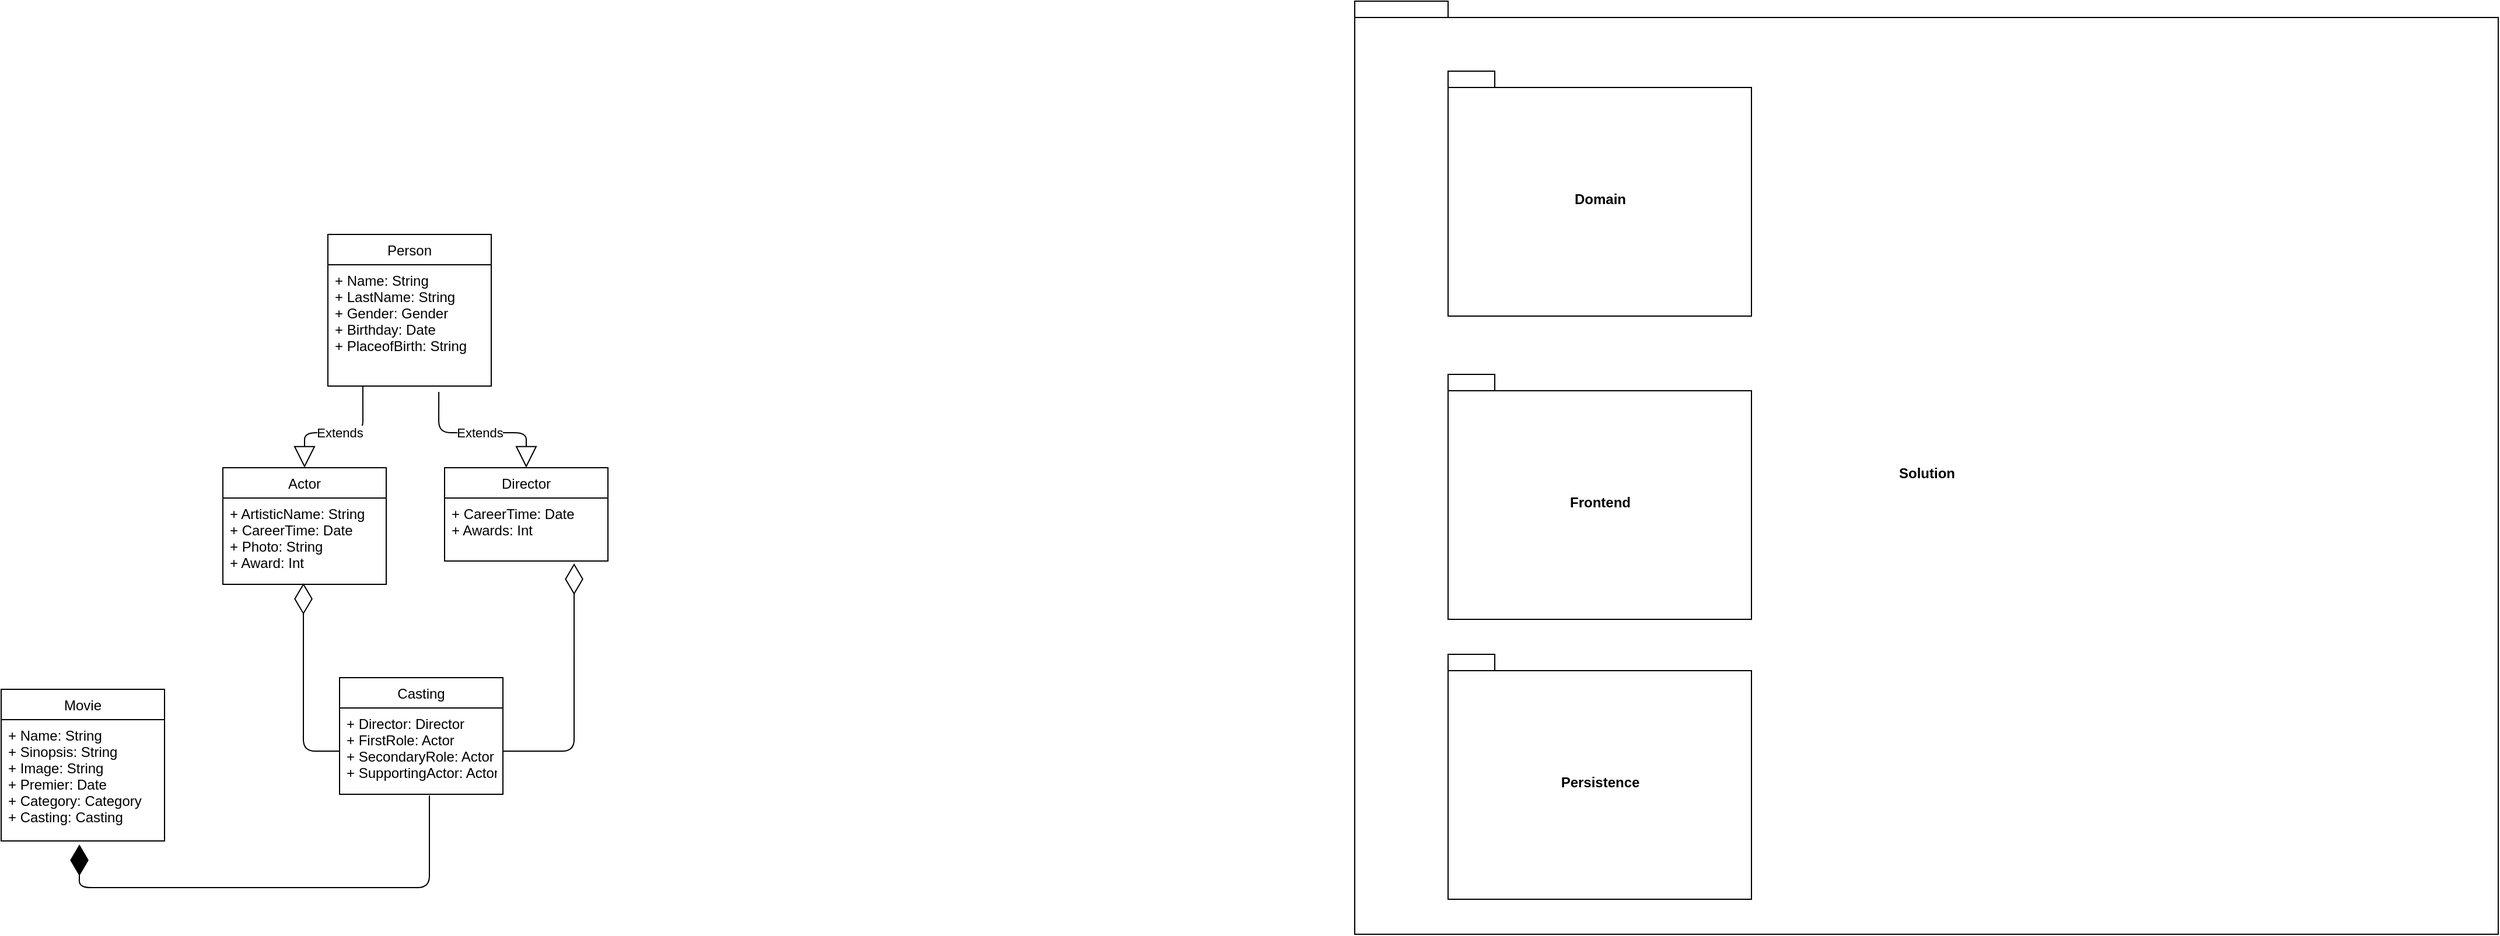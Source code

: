 <mxfile version="14.9.6" type="device"><diagram id="OhaeGkJPvXxIzyVGtWwP" name="Page-1"><mxGraphModel dx="1662" dy="816" grid="1" gridSize="10" guides="1" tooltips="1" connect="1" arrows="1" fold="1" page="1" pageScale="1" pageWidth="2336" pageHeight="1654" math="0" shadow="0"><root><mxCell id="0"/><mxCell id="1" parent="0"/><mxCell id="6mA6iYFUoaFblShMEepC-1" value="Movie" style="swimlane;fontStyle=0;childLayout=stackLayout;horizontal=1;startSize=26;fillColor=none;horizontalStack=0;resizeParent=1;resizeParentMax=0;resizeLast=0;collapsible=1;marginBottom=0;" vertex="1" parent="1"><mxGeometry x="350" y="630" width="140" height="130" as="geometry"/></mxCell><mxCell id="6mA6iYFUoaFblShMEepC-2" value="+ Name: String&#10;+ Sinopsis: String&#10;+ Image: String&#10;+ Premier: Date&#10;+ Category: Category&#10;+ Casting: Casting" style="text;strokeColor=none;fillColor=none;align=left;verticalAlign=top;spacingLeft=4;spacingRight=4;overflow=hidden;rotatable=0;points=[[0,0.5],[1,0.5]];portConstraint=eastwest;" vertex="1" parent="6mA6iYFUoaFblShMEepC-1"><mxGeometry y="26" width="140" height="104" as="geometry"/></mxCell><mxCell id="6mA6iYFUoaFblShMEepC-5" value="Person" style="swimlane;fontStyle=0;childLayout=stackLayout;horizontal=1;startSize=26;fillColor=none;horizontalStack=0;resizeParent=1;resizeParentMax=0;resizeLast=0;collapsible=1;marginBottom=0;" vertex="1" parent="1"><mxGeometry x="630" y="240" width="140" height="130" as="geometry"/></mxCell><mxCell id="6mA6iYFUoaFblShMEepC-6" value="+ Name: String&#10;+ LastName: String&#10;+ Gender: Gender&#10;+ Birthday: Date&#10;+ PlaceofBirth: String" style="text;strokeColor=none;fillColor=none;align=left;verticalAlign=top;spacingLeft=4;spacingRight=4;overflow=hidden;rotatable=0;points=[[0,0.5],[1,0.5]];portConstraint=eastwest;" vertex="1" parent="6mA6iYFUoaFblShMEepC-5"><mxGeometry y="26" width="140" height="104" as="geometry"/></mxCell><mxCell id="6mA6iYFUoaFblShMEepC-7" value="Actor" style="swimlane;fontStyle=0;childLayout=stackLayout;horizontal=1;startSize=26;fillColor=none;horizontalStack=0;resizeParent=1;resizeParentMax=0;resizeLast=0;collapsible=1;marginBottom=0;" vertex="1" parent="1"><mxGeometry x="540" y="440" width="140" height="100" as="geometry"/></mxCell><mxCell id="6mA6iYFUoaFblShMEepC-8" value="+ ArtisticName: String&#10;+ CareerTime: Date&#10;+ Photo: String&#10;+ Award: Int" style="text;strokeColor=none;fillColor=none;align=left;verticalAlign=top;spacingLeft=4;spacingRight=4;overflow=hidden;rotatable=0;points=[[0,0.5],[1,0.5]];portConstraint=eastwest;" vertex="1" parent="6mA6iYFUoaFblShMEepC-7"><mxGeometry y="26" width="140" height="74" as="geometry"/></mxCell><mxCell id="6mA6iYFUoaFblShMEepC-9" value="Director" style="swimlane;fontStyle=0;childLayout=stackLayout;horizontal=1;startSize=26;fillColor=none;horizontalStack=0;resizeParent=1;resizeParentMax=0;resizeLast=0;collapsible=1;marginBottom=0;" vertex="1" parent="1"><mxGeometry x="730" y="440" width="140" height="80" as="geometry"/></mxCell><mxCell id="6mA6iYFUoaFblShMEepC-10" value="+ CareerTime: Date&#10;+ Awards: Int" style="text;strokeColor=none;fillColor=none;align=left;verticalAlign=top;spacingLeft=4;spacingRight=4;overflow=hidden;rotatable=0;points=[[0,0.5],[1,0.5]];portConstraint=eastwest;" vertex="1" parent="6mA6iYFUoaFblShMEepC-9"><mxGeometry y="26" width="140" height="54" as="geometry"/></mxCell><mxCell id="6mA6iYFUoaFblShMEepC-11" value="Casting" style="swimlane;fontStyle=0;childLayout=stackLayout;horizontal=1;startSize=26;fillColor=none;horizontalStack=0;resizeParent=1;resizeParentMax=0;resizeLast=0;collapsible=1;marginBottom=0;" vertex="1" parent="1"><mxGeometry x="640" y="620" width="140" height="100" as="geometry"/></mxCell><mxCell id="6mA6iYFUoaFblShMEepC-12" value="+ Director: Director&#10;+ FirstRole: Actor&#10;+ SecondaryRole: Actor&#10;+ SupportingActor: Actor" style="text;strokeColor=none;fillColor=none;align=left;verticalAlign=top;spacingLeft=4;spacingRight=4;overflow=hidden;rotatable=0;points=[[0,0.5],[1,0.5]];portConstraint=eastwest;" vertex="1" parent="6mA6iYFUoaFblShMEepC-11"><mxGeometry y="26" width="140" height="74" as="geometry"/></mxCell><mxCell id="6mA6iYFUoaFblShMEepC-13" value="Extends" style="endArrow=block;endSize=16;endFill=0;html=1;exitX=0.214;exitY=1;exitDx=0;exitDy=0;exitPerimeter=0;entryX=0.5;entryY=0;entryDx=0;entryDy=0;" edge="1" parent="1" source="6mA6iYFUoaFblShMEepC-6" target="6mA6iYFUoaFblShMEepC-7"><mxGeometry width="160" relative="1" as="geometry"><mxPoint x="520" y="420" as="sourcePoint"/><mxPoint x="680" y="420" as="targetPoint"/><Array as="points"><mxPoint x="660" y="410"/><mxPoint x="610" y="410"/></Array></mxGeometry></mxCell><mxCell id="6mA6iYFUoaFblShMEepC-14" value="Extends" style="endArrow=block;endSize=16;endFill=0;html=1;entryX=0.5;entryY=0;entryDx=0;entryDy=0;exitX=0.679;exitY=1.048;exitDx=0;exitDy=0;exitPerimeter=0;" edge="1" parent="1" source="6mA6iYFUoaFblShMEepC-6" target="6mA6iYFUoaFblShMEepC-9"><mxGeometry width="160" relative="1" as="geometry"><mxPoint x="520" y="420" as="sourcePoint"/><mxPoint x="680" y="420" as="targetPoint"/><Array as="points"><mxPoint x="725" y="410"/><mxPoint x="800" y="410"/></Array></mxGeometry></mxCell><mxCell id="6mA6iYFUoaFblShMEepC-17" value="" style="endArrow=diamondThin;endFill=1;endSize=24;html=1;entryX=0.479;entryY=1.029;entryDx=0;entryDy=0;exitX=0.55;exitY=1.014;exitDx=0;exitDy=0;exitPerimeter=0;entryPerimeter=0;" edge="1" parent="1" source="6mA6iYFUoaFblShMEepC-12" target="6mA6iYFUoaFblShMEepC-2"><mxGeometry width="160" relative="1" as="geometry"><mxPoint x="520" y="420" as="sourcePoint"/><mxPoint x="680" y="420" as="targetPoint"/><Array as="points"><mxPoint x="717" y="800"/><mxPoint x="417" y="800"/></Array></mxGeometry></mxCell><mxCell id="6mA6iYFUoaFblShMEepC-18" value="" style="endArrow=diamondThin;endFill=0;endSize=24;html=1;entryX=0.493;entryY=0.986;entryDx=0;entryDy=0;entryPerimeter=0;exitX=0;exitY=0.5;exitDx=0;exitDy=0;" edge="1" parent="1" source="6mA6iYFUoaFblShMEepC-12" target="6mA6iYFUoaFblShMEepC-8"><mxGeometry width="160" relative="1" as="geometry"><mxPoint x="520" y="420" as="sourcePoint"/><mxPoint x="680" y="420" as="targetPoint"/><Array as="points"><mxPoint x="609" y="683"/></Array></mxGeometry></mxCell><mxCell id="6mA6iYFUoaFblShMEepC-19" value="" style="endArrow=diamondThin;endFill=0;endSize=24;html=1;entryX=0.793;entryY=1.037;entryDx=0;entryDy=0;entryPerimeter=0;exitX=1;exitY=0.5;exitDx=0;exitDy=0;" edge="1" parent="1" source="6mA6iYFUoaFblShMEepC-12" target="6mA6iYFUoaFblShMEepC-10"><mxGeometry width="160" relative="1" as="geometry"><mxPoint x="520" y="420" as="sourcePoint"/><mxPoint x="680" y="420" as="targetPoint"/><Array as="points"><mxPoint x="841" y="683"/></Array></mxGeometry></mxCell><mxCell id="6mA6iYFUoaFblShMEepC-20" value="Solution" style="shape=folder;fontStyle=1;spacingTop=10;tabWidth=40;tabHeight=14;tabPosition=left;html=1;" vertex="1" parent="1"><mxGeometry x="1510" y="40" width="980" height="800" as="geometry"/></mxCell><mxCell id="6mA6iYFUoaFblShMEepC-21" value="Domain" style="shape=folder;fontStyle=1;spacingTop=10;tabWidth=40;tabHeight=14;tabPosition=left;html=1;" vertex="1" parent="1"><mxGeometry x="1590" y="100" width="260" height="210" as="geometry"/></mxCell><mxCell id="6mA6iYFUoaFblShMEepC-22" value="Frontend" style="shape=folder;fontStyle=1;spacingTop=10;tabWidth=40;tabHeight=14;tabPosition=left;html=1;" vertex="1" parent="1"><mxGeometry x="1590" y="360" width="260" height="210" as="geometry"/></mxCell><mxCell id="6mA6iYFUoaFblShMEepC-23" value="Persistence" style="shape=folder;fontStyle=1;spacingTop=10;tabWidth=40;tabHeight=14;tabPosition=left;html=1;" vertex="1" parent="1"><mxGeometry x="1590" y="600" width="260" height="210" as="geometry"/></mxCell></root></mxGraphModel></diagram></mxfile>